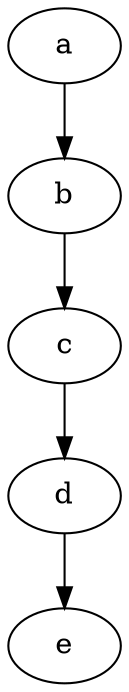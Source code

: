digraph "outputGraphWithThreeParents" {
  a  [Weight=7,Start=0,Processor=1];
  b  [Weight=7,Start=7,Processor=1];
  c  [Weight=6,Start=14,Processor=1];
  d  [Weight=12,Start=20,Processor=1];
  e  [Weight=3,Start=32,Processor=1];
  c->d  [Weight=12];
  a->b  [Weight=2];
  d->e  [Weight=7];
  b->c  [Weight=3];
}